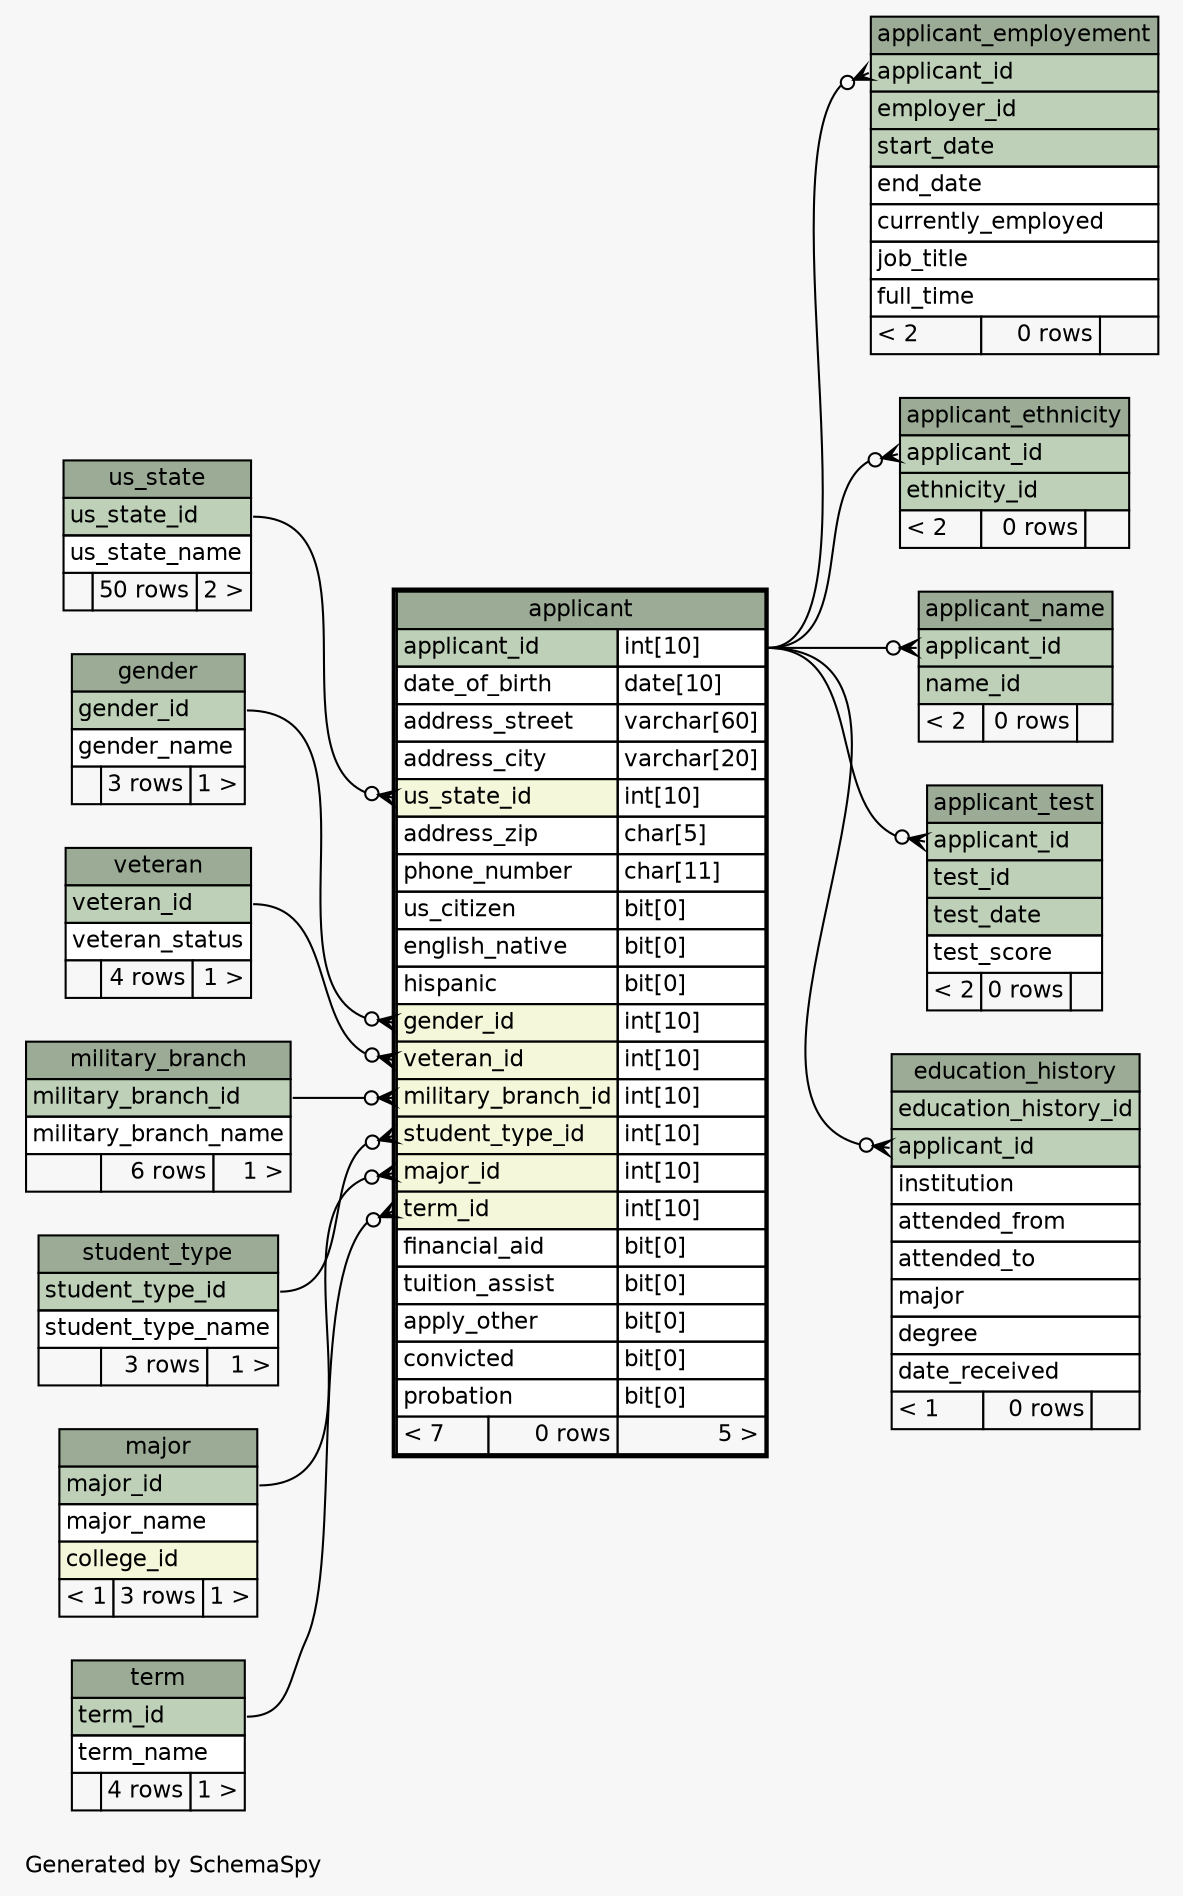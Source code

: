 // dot 2.30.1 on Linux 3.10.0-229.11.1.el7.x86_64
// SchemaSpy rev 590
digraph "oneDegreeRelationshipsDiagram" {
  graph [
    rankdir="RL"
    bgcolor="#f7f7f7"
    label="\nGenerated by SchemaSpy"
    labeljust="l"
    nodesep="0.18"
    ranksep="0.46"
    fontname="Helvetica"
    fontsize="11"
  ];
  node [
    fontname="Helvetica"
    fontsize="11"
    shape="plaintext"
  ];
  edge [
    arrowsize="0.8"
  ];
  "applicant":"gender_id":w -> "gender":"gender_id":e [arrowhead=none dir=back arrowtail=crowodot];
  "applicant":"major_id":w -> "major":"major_id":e [arrowhead=none dir=back arrowtail=crowodot];
  "applicant":"military_branch_id":w -> "military_branch":"military_branch_id":e [arrowhead=none dir=back arrowtail=crowodot];
  "applicant":"student_type_id":w -> "student_type":"student_type_id":e [arrowhead=none dir=back arrowtail=crowodot];
  "applicant":"term_id":w -> "term":"term_id":e [arrowhead=none dir=back arrowtail=crowodot];
  "applicant":"us_state_id":w -> "us_state":"us_state_id":e [arrowhead=none dir=back arrowtail=crowodot];
  "applicant":"veteran_id":w -> "veteran":"veteran_id":e [arrowhead=none dir=back arrowtail=crowodot];
  "applicant_employement":"applicant_id":w -> "applicant":"applicant_id.type":e [arrowhead=none dir=back arrowtail=crowodot];
  "applicant_ethnicity":"applicant_id":w -> "applicant":"applicant_id.type":e [arrowhead=none dir=back arrowtail=crowodot];
  "applicant_name":"applicant_id":w -> "applicant":"applicant_id.type":e [arrowhead=none dir=back arrowtail=crowodot];
  "applicant_test":"applicant_id":w -> "applicant":"applicant_id.type":e [arrowhead=none dir=back arrowtail=crowodot];
  "education_history":"applicant_id":w -> "applicant":"applicant_id.type":e [arrowhead=none dir=back arrowtail=crowodot];
  "applicant" [
    label=<
    <TABLE BORDER="2" CELLBORDER="1" CELLSPACING="0" BGCOLOR="#ffffff">
      <TR><TD COLSPAN="3" BGCOLOR="#9bab96" ALIGN="CENTER">applicant</TD></TR>
      <TR><TD PORT="applicant_id" COLSPAN="2" BGCOLOR="#bed1b8" ALIGN="LEFT">applicant_id</TD><TD PORT="applicant_id.type" ALIGN="LEFT">int[10]</TD></TR>
      <TR><TD PORT="date_of_birth" COLSPAN="2" ALIGN="LEFT">date_of_birth</TD><TD PORT="date_of_birth.type" ALIGN="LEFT">date[10]</TD></TR>
      <TR><TD PORT="address_street" COLSPAN="2" ALIGN="LEFT">address_street</TD><TD PORT="address_street.type" ALIGN="LEFT">varchar[60]</TD></TR>
      <TR><TD PORT="address_city" COLSPAN="2" ALIGN="LEFT">address_city</TD><TD PORT="address_city.type" ALIGN="LEFT">varchar[20]</TD></TR>
      <TR><TD PORT="us_state_id" COLSPAN="2" BGCOLOR="#f4f7da" ALIGN="LEFT">us_state_id</TD><TD PORT="us_state_id.type" ALIGN="LEFT">int[10]</TD></TR>
      <TR><TD PORT="address_zip" COLSPAN="2" ALIGN="LEFT">address_zip</TD><TD PORT="address_zip.type" ALIGN="LEFT">char[5]</TD></TR>
      <TR><TD PORT="phone_number" COLSPAN="2" ALIGN="LEFT">phone_number</TD><TD PORT="phone_number.type" ALIGN="LEFT">char[11]</TD></TR>
      <TR><TD PORT="us_citizen" COLSPAN="2" ALIGN="LEFT">us_citizen</TD><TD PORT="us_citizen.type" ALIGN="LEFT">bit[0]</TD></TR>
      <TR><TD PORT="english_native" COLSPAN="2" ALIGN="LEFT">english_native</TD><TD PORT="english_native.type" ALIGN="LEFT">bit[0]</TD></TR>
      <TR><TD PORT="hispanic" COLSPAN="2" ALIGN="LEFT">hispanic</TD><TD PORT="hispanic.type" ALIGN="LEFT">bit[0]</TD></TR>
      <TR><TD PORT="gender_id" COLSPAN="2" BGCOLOR="#f4f7da" ALIGN="LEFT">gender_id</TD><TD PORT="gender_id.type" ALIGN="LEFT">int[10]</TD></TR>
      <TR><TD PORT="veteran_id" COLSPAN="2" BGCOLOR="#f4f7da" ALIGN="LEFT">veteran_id</TD><TD PORT="veteran_id.type" ALIGN="LEFT">int[10]</TD></TR>
      <TR><TD PORT="military_branch_id" COLSPAN="2" BGCOLOR="#f4f7da" ALIGN="LEFT">military_branch_id</TD><TD PORT="military_branch_id.type" ALIGN="LEFT">int[10]</TD></TR>
      <TR><TD PORT="student_type_id" COLSPAN="2" BGCOLOR="#f4f7da" ALIGN="LEFT">student_type_id</TD><TD PORT="student_type_id.type" ALIGN="LEFT">int[10]</TD></TR>
      <TR><TD PORT="major_id" COLSPAN="2" BGCOLOR="#f4f7da" ALIGN="LEFT">major_id</TD><TD PORT="major_id.type" ALIGN="LEFT">int[10]</TD></TR>
      <TR><TD PORT="term_id" COLSPAN="2" BGCOLOR="#f4f7da" ALIGN="LEFT">term_id</TD><TD PORT="term_id.type" ALIGN="LEFT">int[10]</TD></TR>
      <TR><TD PORT="financial_aid" COLSPAN="2" ALIGN="LEFT">financial_aid</TD><TD PORT="financial_aid.type" ALIGN="LEFT">bit[0]</TD></TR>
      <TR><TD PORT="tuition_assist" COLSPAN="2" ALIGN="LEFT">tuition_assist</TD><TD PORT="tuition_assist.type" ALIGN="LEFT">bit[0]</TD></TR>
      <TR><TD PORT="apply_other" COLSPAN="2" ALIGN="LEFT">apply_other</TD><TD PORT="apply_other.type" ALIGN="LEFT">bit[0]</TD></TR>
      <TR><TD PORT="convicted" COLSPAN="2" ALIGN="LEFT">convicted</TD><TD PORT="convicted.type" ALIGN="LEFT">bit[0]</TD></TR>
      <TR><TD PORT="probation" COLSPAN="2" ALIGN="LEFT">probation</TD><TD PORT="probation.type" ALIGN="LEFT">bit[0]</TD></TR>
      <TR><TD ALIGN="LEFT" BGCOLOR="#f7f7f7">&lt; 7</TD><TD ALIGN="RIGHT" BGCOLOR="#f7f7f7">0 rows</TD><TD ALIGN="RIGHT" BGCOLOR="#f7f7f7">5 &gt;</TD></TR>
    </TABLE>>
    URL="applicant.html"
    tooltip="applicant"
  ];
  "applicant_employement" [
    label=<
    <TABLE BORDER="0" CELLBORDER="1" CELLSPACING="0" BGCOLOR="#ffffff">
      <TR><TD COLSPAN="3" BGCOLOR="#9bab96" ALIGN="CENTER">applicant_employement</TD></TR>
      <TR><TD PORT="applicant_id" COLSPAN="3" BGCOLOR="#bed1b8" ALIGN="LEFT">applicant_id</TD></TR>
      <TR><TD PORT="employer_id" COLSPAN="3" BGCOLOR="#bed1b8" ALIGN="LEFT">employer_id</TD></TR>
      <TR><TD PORT="start_date" COLSPAN="3" BGCOLOR="#bed1b8" ALIGN="LEFT">start_date</TD></TR>
      <TR><TD PORT="end_date" COLSPAN="3" ALIGN="LEFT">end_date</TD></TR>
      <TR><TD PORT="currently_employed" COLSPAN="3" ALIGN="LEFT">currently_employed</TD></TR>
      <TR><TD PORT="job_title" COLSPAN="3" ALIGN="LEFT">job_title</TD></TR>
      <TR><TD PORT="full_time" COLSPAN="3" ALIGN="LEFT">full_time</TD></TR>
      <TR><TD ALIGN="LEFT" BGCOLOR="#f7f7f7">&lt; 2</TD><TD ALIGN="RIGHT" BGCOLOR="#f7f7f7">0 rows</TD><TD ALIGN="RIGHT" BGCOLOR="#f7f7f7">  </TD></TR>
    </TABLE>>
    URL="applicant_employement.html"
    tooltip="applicant_employement"
  ];
  "applicant_ethnicity" [
    label=<
    <TABLE BORDER="0" CELLBORDER="1" CELLSPACING="0" BGCOLOR="#ffffff">
      <TR><TD COLSPAN="3" BGCOLOR="#9bab96" ALIGN="CENTER">applicant_ethnicity</TD></TR>
      <TR><TD PORT="applicant_id" COLSPAN="3" BGCOLOR="#bed1b8" ALIGN="LEFT">applicant_id</TD></TR>
      <TR><TD PORT="ethnicity_id" COLSPAN="3" BGCOLOR="#bed1b8" ALIGN="LEFT">ethnicity_id</TD></TR>
      <TR><TD ALIGN="LEFT" BGCOLOR="#f7f7f7">&lt; 2</TD><TD ALIGN="RIGHT" BGCOLOR="#f7f7f7">0 rows</TD><TD ALIGN="RIGHT" BGCOLOR="#f7f7f7">  </TD></TR>
    </TABLE>>
    URL="applicant_ethnicity.html"
    tooltip="applicant_ethnicity"
  ];
  "applicant_name" [
    label=<
    <TABLE BORDER="0" CELLBORDER="1" CELLSPACING="0" BGCOLOR="#ffffff">
      <TR><TD COLSPAN="3" BGCOLOR="#9bab96" ALIGN="CENTER">applicant_name</TD></TR>
      <TR><TD PORT="applicant_id" COLSPAN="3" BGCOLOR="#bed1b8" ALIGN="LEFT">applicant_id</TD></TR>
      <TR><TD PORT="name_id" COLSPAN="3" BGCOLOR="#bed1b8" ALIGN="LEFT">name_id</TD></TR>
      <TR><TD ALIGN="LEFT" BGCOLOR="#f7f7f7">&lt; 2</TD><TD ALIGN="RIGHT" BGCOLOR="#f7f7f7">0 rows</TD><TD ALIGN="RIGHT" BGCOLOR="#f7f7f7">  </TD></TR>
    </TABLE>>
    URL="applicant_name.html"
    tooltip="applicant_name"
  ];
  "applicant_test" [
    label=<
    <TABLE BORDER="0" CELLBORDER="1" CELLSPACING="0" BGCOLOR="#ffffff">
      <TR><TD COLSPAN="3" BGCOLOR="#9bab96" ALIGN="CENTER">applicant_test</TD></TR>
      <TR><TD PORT="applicant_id" COLSPAN="3" BGCOLOR="#bed1b8" ALIGN="LEFT">applicant_id</TD></TR>
      <TR><TD PORT="test_id" COLSPAN="3" BGCOLOR="#bed1b8" ALIGN="LEFT">test_id</TD></TR>
      <TR><TD PORT="test_date" COLSPAN="3" BGCOLOR="#bed1b8" ALIGN="LEFT">test_date</TD></TR>
      <TR><TD PORT="test_score" COLSPAN="3" ALIGN="LEFT">test_score</TD></TR>
      <TR><TD ALIGN="LEFT" BGCOLOR="#f7f7f7">&lt; 2</TD><TD ALIGN="RIGHT" BGCOLOR="#f7f7f7">0 rows</TD><TD ALIGN="RIGHT" BGCOLOR="#f7f7f7">  </TD></TR>
    </TABLE>>
    URL="applicant_test.html"
    tooltip="applicant_test"
  ];
  "education_history" [
    label=<
    <TABLE BORDER="0" CELLBORDER="1" CELLSPACING="0" BGCOLOR="#ffffff">
      <TR><TD COLSPAN="3" BGCOLOR="#9bab96" ALIGN="CENTER">education_history</TD></TR>
      <TR><TD PORT="education_history_id" COLSPAN="3" BGCOLOR="#bed1b8" ALIGN="LEFT">education_history_id</TD></TR>
      <TR><TD PORT="applicant_id" COLSPAN="3" BGCOLOR="#bed1b8" ALIGN="LEFT">applicant_id</TD></TR>
      <TR><TD PORT="institution" COLSPAN="3" ALIGN="LEFT">institution</TD></TR>
      <TR><TD PORT="attended_from" COLSPAN="3" ALIGN="LEFT">attended_from</TD></TR>
      <TR><TD PORT="attended_to" COLSPAN="3" ALIGN="LEFT">attended_to</TD></TR>
      <TR><TD PORT="major" COLSPAN="3" ALIGN="LEFT">major</TD></TR>
      <TR><TD PORT="degree" COLSPAN="3" ALIGN="LEFT">degree</TD></TR>
      <TR><TD PORT="date_received" COLSPAN="3" ALIGN="LEFT">date_received</TD></TR>
      <TR><TD ALIGN="LEFT" BGCOLOR="#f7f7f7">&lt; 1</TD><TD ALIGN="RIGHT" BGCOLOR="#f7f7f7">0 rows</TD><TD ALIGN="RIGHT" BGCOLOR="#f7f7f7">  </TD></TR>
    </TABLE>>
    URL="education_history.html"
    tooltip="education_history"
  ];
  "gender" [
    label=<
    <TABLE BORDER="0" CELLBORDER="1" CELLSPACING="0" BGCOLOR="#ffffff">
      <TR><TD COLSPAN="3" BGCOLOR="#9bab96" ALIGN="CENTER">gender</TD></TR>
      <TR><TD PORT="gender_id" COLSPAN="3" BGCOLOR="#bed1b8" ALIGN="LEFT">gender_id</TD></TR>
      <TR><TD PORT="gender_name" COLSPAN="3" ALIGN="LEFT">gender_name</TD></TR>
      <TR><TD ALIGN="LEFT" BGCOLOR="#f7f7f7">  </TD><TD ALIGN="RIGHT" BGCOLOR="#f7f7f7">3 rows</TD><TD ALIGN="RIGHT" BGCOLOR="#f7f7f7">1 &gt;</TD></TR>
    </TABLE>>
    URL="gender.html"
    tooltip="gender"
  ];
  "major" [
    label=<
    <TABLE BORDER="0" CELLBORDER="1" CELLSPACING="0" BGCOLOR="#ffffff">
      <TR><TD COLSPAN="3" BGCOLOR="#9bab96" ALIGN="CENTER">major</TD></TR>
      <TR><TD PORT="major_id" COLSPAN="3" BGCOLOR="#bed1b8" ALIGN="LEFT">major_id</TD></TR>
      <TR><TD PORT="major_name" COLSPAN="3" ALIGN="LEFT">major_name</TD></TR>
      <TR><TD PORT="college_id" COLSPAN="3" BGCOLOR="#f4f7da" ALIGN="LEFT">college_id</TD></TR>
      <TR><TD ALIGN="LEFT" BGCOLOR="#f7f7f7">&lt; 1</TD><TD ALIGN="RIGHT" BGCOLOR="#f7f7f7">3 rows</TD><TD ALIGN="RIGHT" BGCOLOR="#f7f7f7">1 &gt;</TD></TR>
    </TABLE>>
    URL="major.html"
    tooltip="major"
  ];
  "military_branch" [
    label=<
    <TABLE BORDER="0" CELLBORDER="1" CELLSPACING="0" BGCOLOR="#ffffff">
      <TR><TD COLSPAN="3" BGCOLOR="#9bab96" ALIGN="CENTER">military_branch</TD></TR>
      <TR><TD PORT="military_branch_id" COLSPAN="3" BGCOLOR="#bed1b8" ALIGN="LEFT">military_branch_id</TD></TR>
      <TR><TD PORT="military_branch_name" COLSPAN="3" ALIGN="LEFT">military_branch_name</TD></TR>
      <TR><TD ALIGN="LEFT" BGCOLOR="#f7f7f7">  </TD><TD ALIGN="RIGHT" BGCOLOR="#f7f7f7">6 rows</TD><TD ALIGN="RIGHT" BGCOLOR="#f7f7f7">1 &gt;</TD></TR>
    </TABLE>>
    URL="military_branch.html"
    tooltip="military_branch"
  ];
  "student_type" [
    label=<
    <TABLE BORDER="0" CELLBORDER="1" CELLSPACING="0" BGCOLOR="#ffffff">
      <TR><TD COLSPAN="3" BGCOLOR="#9bab96" ALIGN="CENTER">student_type</TD></TR>
      <TR><TD PORT="student_type_id" COLSPAN="3" BGCOLOR="#bed1b8" ALIGN="LEFT">student_type_id</TD></TR>
      <TR><TD PORT="student_type_name" COLSPAN="3" ALIGN="LEFT">student_type_name</TD></TR>
      <TR><TD ALIGN="LEFT" BGCOLOR="#f7f7f7">  </TD><TD ALIGN="RIGHT" BGCOLOR="#f7f7f7">3 rows</TD><TD ALIGN="RIGHT" BGCOLOR="#f7f7f7">1 &gt;</TD></TR>
    </TABLE>>
    URL="student_type.html"
    tooltip="student_type"
  ];
  "term" [
    label=<
    <TABLE BORDER="0" CELLBORDER="1" CELLSPACING="0" BGCOLOR="#ffffff">
      <TR><TD COLSPAN="3" BGCOLOR="#9bab96" ALIGN="CENTER">term</TD></TR>
      <TR><TD PORT="term_id" COLSPAN="3" BGCOLOR="#bed1b8" ALIGN="LEFT">term_id</TD></TR>
      <TR><TD PORT="term_name" COLSPAN="3" ALIGN="LEFT">term_name</TD></TR>
      <TR><TD ALIGN="LEFT" BGCOLOR="#f7f7f7">  </TD><TD ALIGN="RIGHT" BGCOLOR="#f7f7f7">4 rows</TD><TD ALIGN="RIGHT" BGCOLOR="#f7f7f7">1 &gt;</TD></TR>
    </TABLE>>
    URL="term.html"
    tooltip="term"
  ];
  "us_state" [
    label=<
    <TABLE BORDER="0" CELLBORDER="1" CELLSPACING="0" BGCOLOR="#ffffff">
      <TR><TD COLSPAN="3" BGCOLOR="#9bab96" ALIGN="CENTER">us_state</TD></TR>
      <TR><TD PORT="us_state_id" COLSPAN="3" BGCOLOR="#bed1b8" ALIGN="LEFT">us_state_id</TD></TR>
      <TR><TD PORT="us_state_name" COLSPAN="3" ALIGN="LEFT">us_state_name</TD></TR>
      <TR><TD ALIGN="LEFT" BGCOLOR="#f7f7f7">  </TD><TD ALIGN="RIGHT" BGCOLOR="#f7f7f7">50 rows</TD><TD ALIGN="RIGHT" BGCOLOR="#f7f7f7">2 &gt;</TD></TR>
    </TABLE>>
    URL="us_state.html"
    tooltip="us_state"
  ];
  "veteran" [
    label=<
    <TABLE BORDER="0" CELLBORDER="1" CELLSPACING="0" BGCOLOR="#ffffff">
      <TR><TD COLSPAN="3" BGCOLOR="#9bab96" ALIGN="CENTER">veteran</TD></TR>
      <TR><TD PORT="veteran_id" COLSPAN="3" BGCOLOR="#bed1b8" ALIGN="LEFT">veteran_id</TD></TR>
      <TR><TD PORT="veteran_status" COLSPAN="3" ALIGN="LEFT">veteran_status</TD></TR>
      <TR><TD ALIGN="LEFT" BGCOLOR="#f7f7f7">  </TD><TD ALIGN="RIGHT" BGCOLOR="#f7f7f7">4 rows</TD><TD ALIGN="RIGHT" BGCOLOR="#f7f7f7">1 &gt;</TD></TR>
    </TABLE>>
    URL="veteran.html"
    tooltip="veteran"
  ];
}
